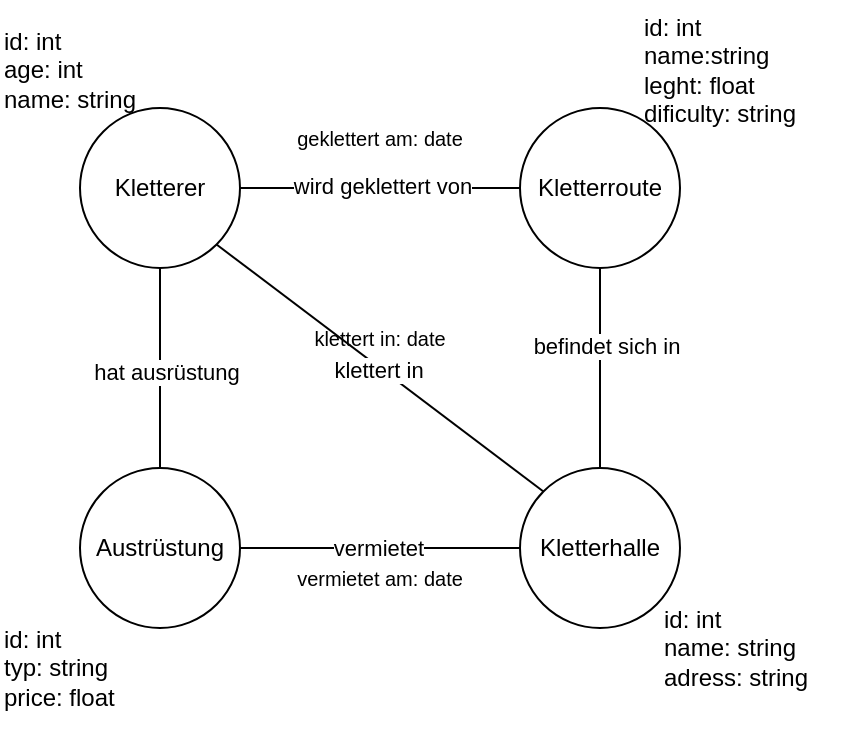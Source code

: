 <mxfile version="26.0.16">
  <diagram name="Seite-1" id="Zbd_mD1BBimEMzt7zhM2">
    <mxGraphModel dx="1050" dy="669" grid="1" gridSize="10" guides="1" tooltips="1" connect="1" arrows="1" fold="1" page="1" pageScale="1" pageWidth="827" pageHeight="1169" math="0" shadow="0">
      <root>
        <mxCell id="0" />
        <mxCell id="1" parent="0" />
        <mxCell id="96OrnSGQLRr0cqlxV0rJ-6" value="" style="rounded=0;orthogonalLoop=1;jettySize=auto;html=1;endArrow=none;startFill=0;entryX=0.5;entryY=0;entryDx=0;entryDy=0;" parent="1" source="96OrnSGQLRr0cqlxV0rJ-1" target="96OrnSGQLRr0cqlxV0rJ-11" edge="1">
          <mxGeometry relative="1" as="geometry">
            <mxPoint x="220" y="320" as="targetPoint" />
          </mxGeometry>
        </mxCell>
        <mxCell id="96OrnSGQLRr0cqlxV0rJ-10" value="hat ausrüstung" style="edgeLabel;html=1;align=center;verticalAlign=middle;resizable=0;points=[];" parent="96OrnSGQLRr0cqlxV0rJ-6" vertex="1" connectable="0">
          <mxGeometry x="0.036" y="3" relative="1" as="geometry">
            <mxPoint as="offset" />
          </mxGeometry>
        </mxCell>
        <mxCell id="96OrnSGQLRr0cqlxV0rJ-8" style="rounded=0;orthogonalLoop=1;jettySize=auto;html=1;exitX=1;exitY=1;exitDx=0;exitDy=0;entryX=0;entryY=0;entryDx=0;entryDy=0;endArrow=none;startFill=0;" parent="1" source="96OrnSGQLRr0cqlxV0rJ-1" target="96OrnSGQLRr0cqlxV0rJ-4" edge="1">
          <mxGeometry relative="1" as="geometry" />
        </mxCell>
        <mxCell id="96OrnSGQLRr0cqlxV0rJ-9" value="klettert in" style="edgeLabel;html=1;align=center;verticalAlign=middle;resizable=0;points=[];" parent="96OrnSGQLRr0cqlxV0rJ-8" vertex="1" connectable="0">
          <mxGeometry x="-0.002" y="-1" relative="1" as="geometry">
            <mxPoint as="offset" />
          </mxGeometry>
        </mxCell>
        <mxCell id="96OrnSGQLRr0cqlxV0rJ-1" value="Kletterer" style="ellipse;whiteSpace=wrap;html=1;aspect=fixed;" parent="1" vertex="1">
          <mxGeometry x="210" y="190" width="80" height="80" as="geometry" />
        </mxCell>
        <mxCell id="96OrnSGQLRr0cqlxV0rJ-5" style="edgeStyle=orthogonalEdgeStyle;rounded=0;orthogonalLoop=1;jettySize=auto;html=1;exitX=0;exitY=0.5;exitDx=0;exitDy=0;entryX=1;entryY=0.5;entryDx=0;entryDy=0;endArrow=none;startFill=0;" parent="1" source="96OrnSGQLRr0cqlxV0rJ-2" target="96OrnSGQLRr0cqlxV0rJ-1" edge="1">
          <mxGeometry relative="1" as="geometry" />
        </mxCell>
        <mxCell id="96OrnSGQLRr0cqlxV0rJ-14" value="wird geklettert von" style="edgeLabel;html=1;align=center;verticalAlign=middle;resizable=0;points=[];" parent="96OrnSGQLRr0cqlxV0rJ-5" vertex="1" connectable="0">
          <mxGeometry x="-0.017" y="-1" relative="1" as="geometry">
            <mxPoint as="offset" />
          </mxGeometry>
        </mxCell>
        <mxCell id="96OrnSGQLRr0cqlxV0rJ-12" style="rounded=0;orthogonalLoop=1;jettySize=auto;html=1;entryX=0.5;entryY=0;entryDx=0;entryDy=0;endArrow=none;startFill=0;" parent="1" source="96OrnSGQLRr0cqlxV0rJ-2" target="96OrnSGQLRr0cqlxV0rJ-4" edge="1">
          <mxGeometry relative="1" as="geometry" />
        </mxCell>
        <mxCell id="96OrnSGQLRr0cqlxV0rJ-13" value="befindet sich in" style="edgeLabel;html=1;align=center;verticalAlign=middle;resizable=0;points=[];" parent="96OrnSGQLRr0cqlxV0rJ-12" vertex="1" connectable="0">
          <mxGeometry x="-0.228" y="3" relative="1" as="geometry">
            <mxPoint as="offset" />
          </mxGeometry>
        </mxCell>
        <mxCell id="96OrnSGQLRr0cqlxV0rJ-2" value="Kletterroute" style="ellipse;whiteSpace=wrap;html=1;aspect=fixed;" parent="1" vertex="1">
          <mxGeometry x="430" y="190" width="80" height="80" as="geometry" />
        </mxCell>
        <mxCell id="96OrnSGQLRr0cqlxV0rJ-4" value="Kletterhalle" style="ellipse;whiteSpace=wrap;html=1;aspect=fixed;" parent="1" vertex="1">
          <mxGeometry x="430" y="370" width="80" height="80" as="geometry" />
        </mxCell>
        <mxCell id="96OrnSGQLRr0cqlxV0rJ-11" value="Austrüstung" style="ellipse;whiteSpace=wrap;html=1;aspect=fixed;" parent="1" vertex="1">
          <mxGeometry x="210" y="370" width="80" height="80" as="geometry" />
        </mxCell>
        <mxCell id="96OrnSGQLRr0cqlxV0rJ-15" style="rounded=0;orthogonalLoop=1;jettySize=auto;html=1;endArrow=none;startFill=0;exitX=1;exitY=0.5;exitDx=0;exitDy=0;entryX=0;entryY=0.5;entryDx=0;entryDy=0;" parent="1" source="96OrnSGQLRr0cqlxV0rJ-11" target="96OrnSGQLRr0cqlxV0rJ-4" edge="1">
          <mxGeometry relative="1" as="geometry">
            <mxPoint x="338.279" y="421.415" as="sourcePoint" />
            <mxPoint x="430" y="420" as="targetPoint" />
          </mxGeometry>
        </mxCell>
        <mxCell id="96OrnSGQLRr0cqlxV0rJ-16" value="vermietet" style="edgeLabel;html=1;align=center;verticalAlign=middle;resizable=0;points=[];" parent="96OrnSGQLRr0cqlxV0rJ-15" vertex="1" connectable="0">
          <mxGeometry x="-0.209" y="-2" relative="1" as="geometry">
            <mxPoint x="13" y="-2" as="offset" />
          </mxGeometry>
        </mxCell>
        <mxCell id="ZHFdBe6SBmCPLPgNxQjI-1" value="&lt;div&gt;id: int&lt;/div&gt;age: int&lt;div&gt;&lt;span style=&quot;background-color: transparent; color: light-dark(rgb(0, 0, 0), rgb(255, 255, 255));&quot;&gt;name: string&lt;/span&gt;&lt;/div&gt;" style="text;html=1;align=left;verticalAlign=middle;resizable=0;points=[];autosize=1;strokeColor=none;fillColor=none;" parent="1" vertex="1">
          <mxGeometry x="170" y="141" width="90" height="60" as="geometry" />
        </mxCell>
        <mxCell id="ZHFdBe6SBmCPLPgNxQjI-3" value="&lt;div&gt;id: int&lt;/div&gt;name:string&lt;div&gt;leght: float&lt;/div&gt;&lt;div&gt;dificulty: string&lt;/div&gt;" style="text;html=1;align=left;verticalAlign=middle;resizable=0;points=[];autosize=1;strokeColor=none;fillColor=none;" parent="1" vertex="1">
          <mxGeometry x="490" y="136" width="100" height="70" as="geometry" />
        </mxCell>
        <mxCell id="ZHFdBe6SBmCPLPgNxQjI-4" value="id: int&lt;div&gt;name: string&lt;/div&gt;&lt;div&gt;adress: string&lt;/div&gt;" style="text;html=1;align=left;verticalAlign=middle;resizable=0;points=[];autosize=1;strokeColor=none;fillColor=none;" parent="1" vertex="1">
          <mxGeometry x="500" y="430" width="100" height="60" as="geometry" />
        </mxCell>
        <mxCell id="ZHFdBe6SBmCPLPgNxQjI-5" value="id: int&lt;div&gt;typ: string&lt;/div&gt;&lt;div&gt;price: float&lt;/div&gt;" style="text;html=1;align=left;verticalAlign=middle;resizable=0;points=[];autosize=1;strokeColor=none;fillColor=none;" parent="1" vertex="1">
          <mxGeometry x="170" y="440" width="80" height="60" as="geometry" />
        </mxCell>
        <mxCell id="ZHFdBe6SBmCPLPgNxQjI-7" value="&lt;font style=&quot;font-size: 10px;&quot;&gt;geklettert am: date&lt;/font&gt;" style="text;html=1;align=center;verticalAlign=middle;whiteSpace=wrap;rounded=0;" parent="1" vertex="1">
          <mxGeometry x="290" y="190" width="140" height="30" as="geometry" />
        </mxCell>
        <mxCell id="ZHFdBe6SBmCPLPgNxQjI-10" value="&lt;font style=&quot;font-size: 10px;&quot;&gt;klettert in: date&lt;/font&gt;" style="text;html=1;align=center;verticalAlign=middle;whiteSpace=wrap;rounded=0;" parent="1" vertex="1">
          <mxGeometry x="290" y="290" width="140" height="30" as="geometry" />
        </mxCell>
        <mxCell id="ZHFdBe6SBmCPLPgNxQjI-11" value="&lt;font style=&quot;font-size: 10px;&quot;&gt;vermietet am: date&lt;/font&gt;" style="text;html=1;align=center;verticalAlign=middle;whiteSpace=wrap;rounded=0;" parent="1" vertex="1">
          <mxGeometry x="290" y="410" width="140" height="30" as="geometry" />
        </mxCell>
      </root>
    </mxGraphModel>
  </diagram>
</mxfile>
